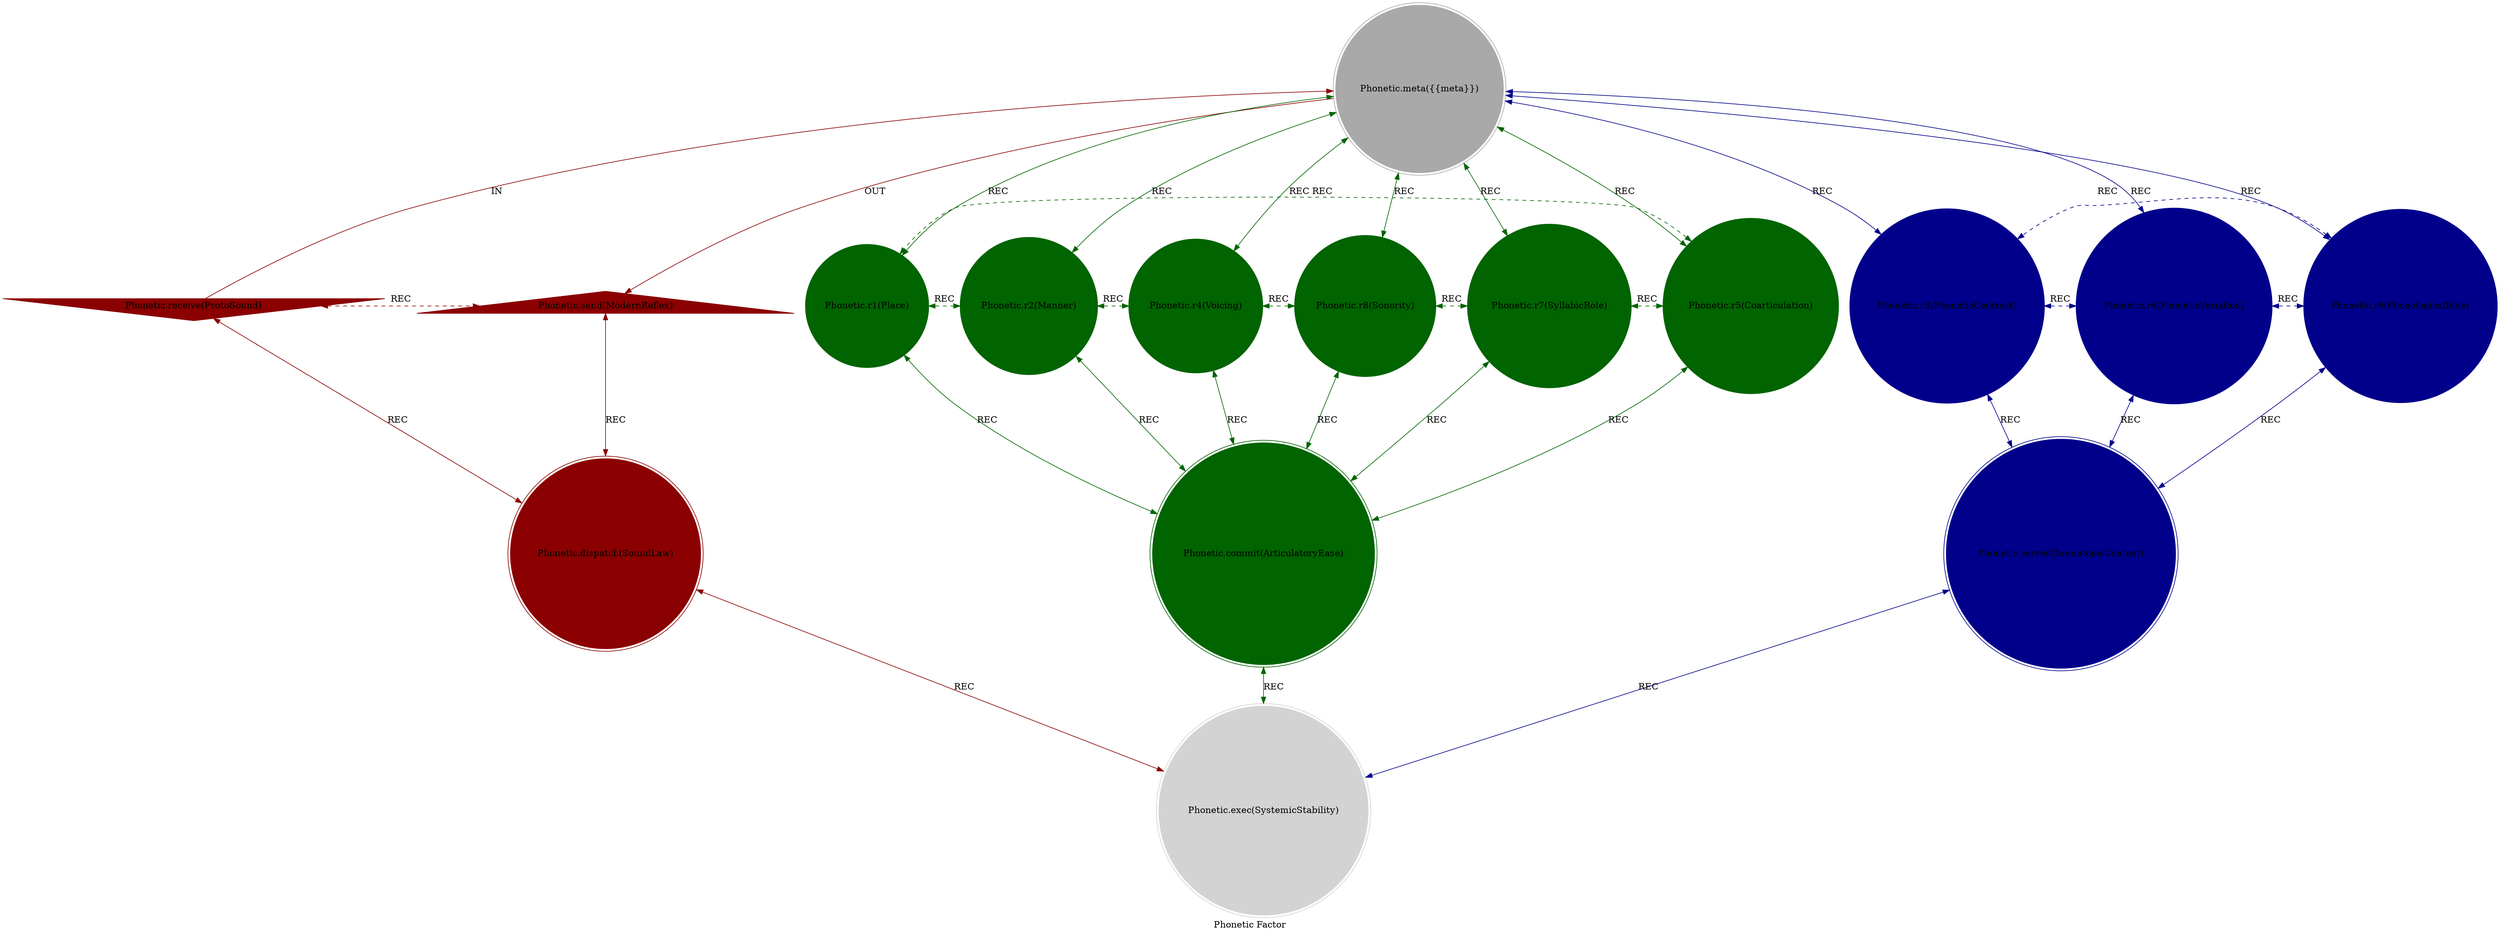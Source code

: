 strict digraph PhoneticFactor {
    style = filled;
    color = lightgray;
    node [shape = circle; style = filled; color = lightgreen;];
    edge [color = darkgray;];
    label = "Phonetic Factor";
    comment = "{{description}}";
    
    spark_a_t [label = "Phonetic.receive(ProtoSound)";comment = "Potential: {{description}}";shape = invtriangle;color = darkred;];
    spark_0_t [label = "Phonetic.meta({{meta}})";comment = "Abstract: {{description}}";shape = doublecircle;color = darkgray;];
    spark_b_t [label = "Phonetic.send(ModernReflex)";comment = "Manifest: {{description}}";shape = triangle;color = darkred;];
    spark_1_t [label = "Phonetic.r1(Place)";comment = "Initiation: {{description}}";color = darkgreen;];
    spark_2_t [label = "Phonetic.r2(Manner)";comment = "Response: {{description}}";color = darkgreen;];
    spark_4_t [label = "Phonetic.r4(Voicing)";comment = "Integration: {{description}}";color = darkgreen;];
    spark_8_t [label = "Phonetic.r8(Sonority)";comment = "Reflection: {{description}}";color = darkgreen;];
    spark_7_t [label = "Phonetic.r7(SyllabicRole)";comment = "Consolidation: {{description}}";color = darkgreen;];
    spark_5_t [label = "Phonetic.r5(Coarticulation)";comment = "Propagation: {{description}}";color = darkgreen;];
    spark_3_t [label = "Phonetic.r3(PhoneticContrast)";comment = "Thesis: {{description}}";color = darkblue;];
    spark_6_t [label = "Phonetic.r6(PhoneticVariation)";comment = "Antithesis: {{description}}";color = darkblue;];
    spark_9_t [label = "Phonetic.r9(PhonologicalRule)";comment = "Synthesis: {{description}}";color = darkblue;];
    spark_c_t [label = "Phonetic.dispatch(SoundLaw)";comment = "Why-Who: {{description}}";shape = doublecircle;color = darkred;];
    spark_d_t [label = "Phonetic.commit(ArticulatoryEase)";comment = "What-How: {{description}}";shape = doublecircle;color = darkgreen;];
    spark_e_t [label = "Phonetic.serve(ChronotopicContext)";comment = "When-Where: {{description}}";shape = doublecircle;color = darkblue;];
    spark_f_t [label = "Phonetic.exec(SystemicStability)";comment = "Which-Closure: {{description}}";shape = doublecircle;color = lightgray;];
    
    spark_a_t -> spark_0_t [label = "IN"; comment = "{{description}}"; color = darkred; constraint = false;];
    spark_0_t -> spark_b_t [label = "OUT"; comment = "{{description}}"; color = darkred;];
    spark_a_t -> spark_c_t [label = "REC"; comment = "{{description}}"; color = darkred; dir = both;];
    spark_b_t -> spark_c_t [label = "REC"; comment = "{{description}}"; color = darkred; dir = both;];
    spark_a_t -> spark_b_t [label = "REC"; comment = "{{description}}"; color = darkred; dir = both; style = dashed; constraint = false;];
    
    spark_0_t -> spark_1_t [label = "REC"; comment = "{{description}}"; color = darkgreen; dir = both;];
    spark_0_t -> spark_2_t [label = "REC"; comment = "{{description}}"; color = darkgreen; dir = both;];
    spark_0_t -> spark_4_t [label = "REC"; comment = "{{description}}"; color = darkgreen; dir = both;];
    spark_0_t -> spark_8_t [label = "REC"; comment = "{{description}}"; color = darkgreen; dir = both;];
    spark_0_t -> spark_7_t [label = "REC"; comment = "{{description}}"; color = darkgreen; dir = both;];
    spark_0_t -> spark_5_t [label = "REC"; comment = "{{description}}"; color = darkgreen; dir = both;];
    
    spark_1_t -> spark_2_t [label = "REC"; comment = "{{description}}"; color = darkgreen; dir = both; style = dashed; constraint = false;];
    spark_2_t -> spark_4_t [label = "REC"; comment = "{{description}}"; color = darkgreen; dir = both; style = dashed; constraint = false;];
    spark_4_t -> spark_8_t [label = "REC"; comment = "{{description}}"; color = darkgreen; dir = both; style = dashed; constraint = false;];
    spark_8_t -> spark_7_t [label = "REC"; comment = "{{description}}"; color = darkgreen; dir = both; style = dashed; constraint = false;];
    spark_7_t -> spark_5_t [label = "REC"; comment = "{{description}}"; color = darkgreen; dir = both; style = dashed; constraint = false;];
    spark_5_t -> spark_1_t [label = "REC"; comment = "{{description}}"; color = darkgreen; dir = both; style = dashed; constraint = false;];
    
    spark_1_t -> spark_d_t [label = "REC"; comment = "{{description}}"; color = darkgreen; dir = both;];
    spark_2_t -> spark_d_t [label = "REC"; comment = "{{description}}"; color = darkgreen; dir = both;];
    spark_4_t -> spark_d_t [label = "REC"; comment = "{{description}}"; color = darkgreen; dir = both;];
    spark_8_t -> spark_d_t [label = "REC"; comment = "{{description}}"; color = darkgreen; dir = both;];
    spark_7_t -> spark_d_t [label = "REC"; comment = "{{description}}"; color = darkgreen; dir = both;];
    spark_5_t -> spark_d_t [label = "REC"; comment = "{{description}}"; color = darkgreen; dir = both;];
    
    spark_0_t -> spark_3_t [label = "REC"; comment = "{{description}}"; color = darkblue; dir = both;];
    spark_0_t -> spark_6_t [label = "REC"; comment = "{{description}}"; color = darkblue; dir = both;];
    spark_0_t -> spark_9_t [label = "REC"; comment = "{{description}}"; color = darkblue; dir = both;];
    
    spark_3_t -> spark_e_t [label = "REC"; comment = "{{description}}"; color = darkblue; dir = both;];
    spark_6_t -> spark_e_t [label = "REC"; comment = "{{description}}"; color = darkblue; dir = both;];
    spark_9_t -> spark_e_t [label = "REC"; comment = "{{description}}"; color = darkblue; dir = both;];
    
    spark_3_t -> spark_6_t [label = "REC"; comment = "{{description}}"; color = darkblue; dir = both; style = dashed; constraint = false;];
    spark_6_t -> spark_9_t [label = "REC"; comment = "{{description}}"; color = darkblue; dir = both; style = dashed; constraint = false;];
    spark_9_t -> spark_3_t [label = "REC"; comment = "{{description}}"; color = darkblue; dir = both; style = dashed; constraint = false;];
    
    spark_c_t -> spark_f_t [label = "REC"; comment = "{{description}}"; color = darkred; dir = both;];
    spark_d_t -> spark_f_t [label = "REC"; comment = "{{description}}"; color = darkgreen; dir = both;];
    spark_e_t -> spark_f_t [label = "REC"; comment = "{{description}}"; color = darkblue; dir = both;];
}